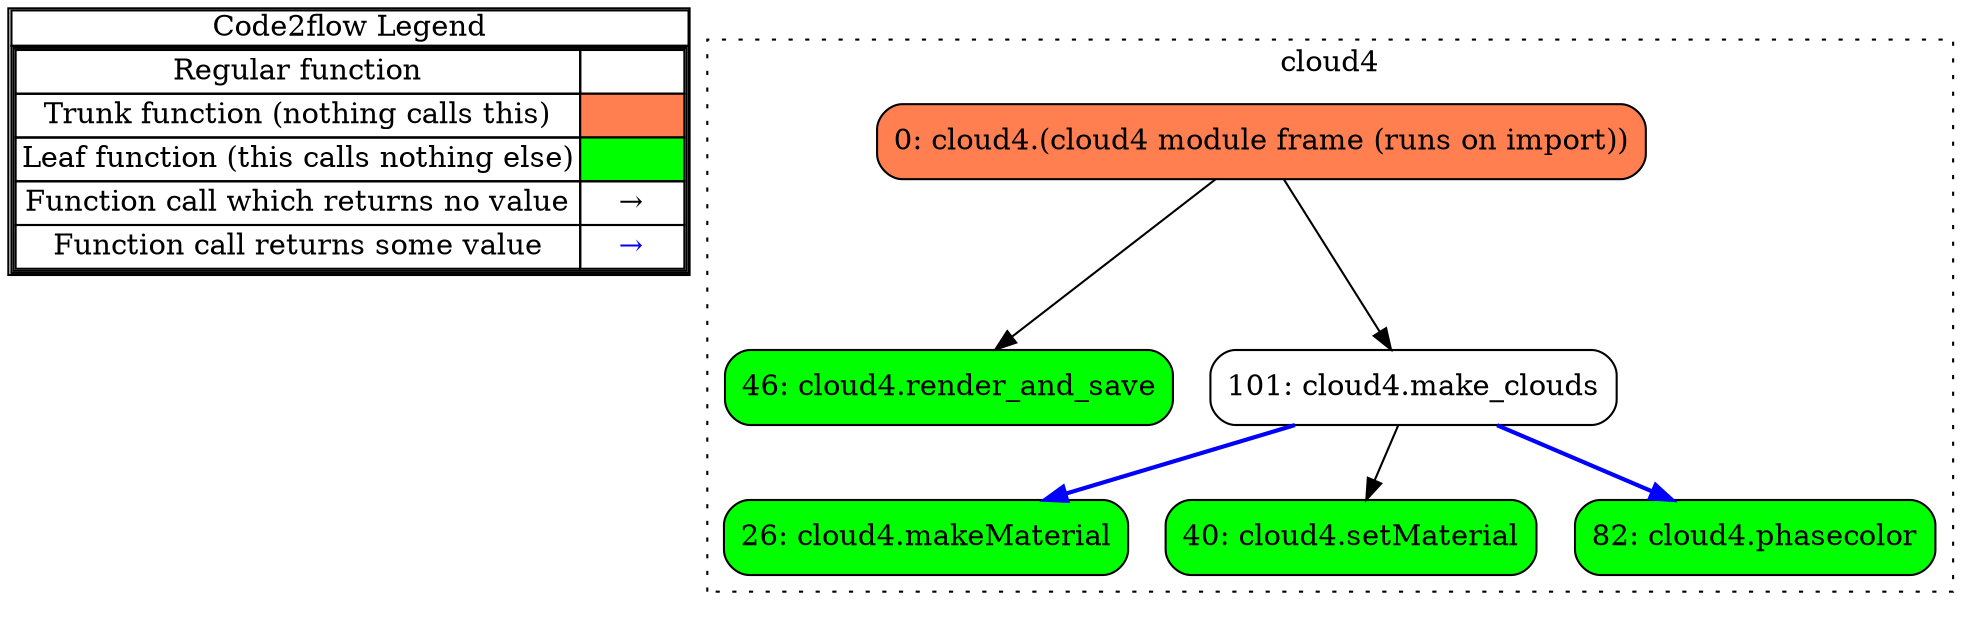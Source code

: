 digraph G {
concentrate = true;
			subgraph legend{
			rank = min;
			label = "legend";
			Legend [shape=none, margin=0, label = <
				<table cellspacing="0" cellpadding="0" border="1"><tr><td>Code2flow Legend</td></tr><tr><td>
				<table cellspacing="0">
				<tr><td>Regular function</td><td width="50px"></td></tr>
				<tr><td>Trunk function (nothing calls this)</td><td bgcolor='coral'></td></tr>
				<tr><td>Leaf function (this calls nothing else)</td><td bgcolor='green'></td></tr>
				<tr><td>Function call which returns no value</td><td>&#8594;</td></tr>
				<tr><td>Function call returns some value</td><td><font color='blue'>&#8594;</font></td></tr>
				</table></td></tr></table>
				>];}node1 [splines=ortho shape = "rect" style = "rounded,filled" fillcolor = "green" label = "26: cloud4.makeMaterial" ];
node2 [splines=ortho shape = "rect" style = "rounded,filled" fillcolor = "green" label = "40: cloud4.setMaterial" ];
node3 [splines=ortho shape = "rect" style = "rounded,filled" fillcolor = "green" label = "46: cloud4.render_and_save" ];
node4 [splines=ortho shape = "rect" style = "rounded,filled" fillcolor = "green" label = "82: cloud4.phasecolor" ];
node5 [splines=ortho shape = "rect" style = "rounded" label = "101: cloud4.make_clouds" ];
node6 [splines=ortho shape = "rect" style = "rounded,filled" fillcolor = "coral" label = "0: cloud4.(cloud4 module frame (runs on import))" ];
node5 -> node1 [color="blue" penwidth="2"];
node5 -> node2;
node5 -> node4 [color="blue" penwidth="2"];
node6 -> node3;
node6 -> node5;
subgraph clustercloud40{
node1 node2 node3 node4 node5 node6 ;
label="cloud4";
style=filled;
color=black;
graph[style=dotted];
};
}